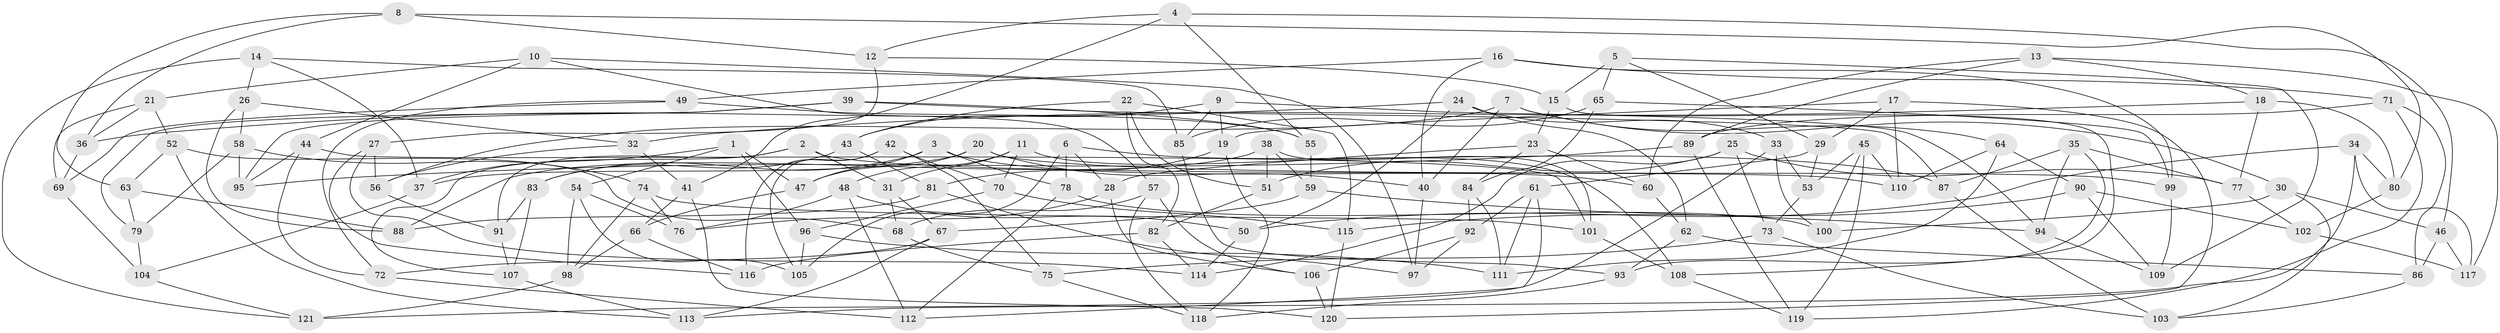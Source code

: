 // Generated by graph-tools (version 1.1) at 2025/16/03/09/25 04:16:41]
// undirected, 121 vertices, 242 edges
graph export_dot {
graph [start="1"]
  node [color=gray90,style=filled];
  1;
  2;
  3;
  4;
  5;
  6;
  7;
  8;
  9;
  10;
  11;
  12;
  13;
  14;
  15;
  16;
  17;
  18;
  19;
  20;
  21;
  22;
  23;
  24;
  25;
  26;
  27;
  28;
  29;
  30;
  31;
  32;
  33;
  34;
  35;
  36;
  37;
  38;
  39;
  40;
  41;
  42;
  43;
  44;
  45;
  46;
  47;
  48;
  49;
  50;
  51;
  52;
  53;
  54;
  55;
  56;
  57;
  58;
  59;
  60;
  61;
  62;
  63;
  64;
  65;
  66;
  67;
  68;
  69;
  70;
  71;
  72;
  73;
  74;
  75;
  76;
  77;
  78;
  79;
  80;
  81;
  82;
  83;
  84;
  85;
  86;
  87;
  88;
  89;
  90;
  91;
  92;
  93;
  94;
  95;
  96;
  97;
  98;
  99;
  100;
  101;
  102;
  103;
  104;
  105;
  106;
  107;
  108;
  109;
  110;
  111;
  112;
  113;
  114;
  115;
  116;
  117;
  118;
  119;
  120;
  121;
  1 -- 54;
  1 -- 47;
  1 -- 96;
  1 -- 37;
  2 -- 110;
  2 -- 107;
  2 -- 91;
  2 -- 31;
  3 -- 78;
  3 -- 47;
  3 -- 83;
  3 -- 60;
  4 -- 55;
  4 -- 41;
  4 -- 46;
  4 -- 12;
  5 -- 65;
  5 -- 29;
  5 -- 109;
  5 -- 15;
  6 -- 28;
  6 -- 78;
  6 -- 87;
  6 -- 105;
  7 -- 56;
  7 -- 30;
  7 -- 64;
  7 -- 40;
  8 -- 63;
  8 -- 12;
  8 -- 80;
  8 -- 36;
  9 -- 94;
  9 -- 85;
  9 -- 43;
  9 -- 19;
  10 -- 97;
  10 -- 57;
  10 -- 21;
  10 -- 44;
  11 -- 70;
  11 -- 31;
  11 -- 108;
  11 -- 48;
  12 -- 15;
  12 -- 27;
  13 -- 89;
  13 -- 117;
  13 -- 60;
  13 -- 18;
  14 -- 85;
  14 -- 121;
  14 -- 26;
  14 -- 37;
  15 -- 23;
  15 -- 108;
  16 -- 99;
  16 -- 40;
  16 -- 71;
  16 -- 49;
  17 -- 19;
  17 -- 120;
  17 -- 110;
  17 -- 29;
  18 -- 80;
  18 -- 32;
  18 -- 77;
  19 -- 118;
  19 -- 81;
  20 -- 40;
  20 -- 47;
  20 -- 37;
  20 -- 99;
  21 -- 52;
  21 -- 36;
  21 -- 69;
  22 -- 115;
  22 -- 51;
  22 -- 82;
  22 -- 43;
  23 -- 28;
  23 -- 84;
  23 -- 60;
  24 -- 36;
  24 -- 50;
  24 -- 62;
  24 -- 33;
  25 -- 51;
  25 -- 77;
  25 -- 114;
  25 -- 73;
  26 -- 32;
  26 -- 88;
  26 -- 58;
  27 -- 114;
  27 -- 116;
  27 -- 56;
  28 -- 76;
  28 -- 106;
  29 -- 53;
  29 -- 61;
  30 -- 103;
  30 -- 100;
  30 -- 46;
  31 -- 68;
  31 -- 67;
  32 -- 41;
  32 -- 56;
  33 -- 100;
  33 -- 121;
  33 -- 53;
  34 -- 113;
  34 -- 50;
  34 -- 117;
  34 -- 80;
  35 -- 93;
  35 -- 87;
  35 -- 77;
  35 -- 94;
  36 -- 69;
  37 -- 104;
  38 -- 51;
  38 -- 101;
  38 -- 88;
  38 -- 59;
  39 -- 55;
  39 -- 95;
  39 -- 87;
  39 -- 79;
  40 -- 97;
  41 -- 120;
  41 -- 66;
  42 -- 75;
  42 -- 70;
  42 -- 105;
  42 -- 116;
  43 -- 83;
  43 -- 81;
  44 -- 72;
  44 -- 101;
  44 -- 95;
  45 -- 53;
  45 -- 110;
  45 -- 119;
  45 -- 100;
  46 -- 117;
  46 -- 86;
  47 -- 66;
  48 -- 50;
  48 -- 112;
  48 -- 76;
  49 -- 55;
  49 -- 69;
  49 -- 72;
  50 -- 114;
  51 -- 82;
  52 -- 68;
  52 -- 63;
  52 -- 113;
  53 -- 73;
  54 -- 76;
  54 -- 98;
  54 -- 105;
  55 -- 59;
  56 -- 91;
  57 -- 118;
  57 -- 106;
  57 -- 68;
  58 -- 95;
  58 -- 79;
  58 -- 74;
  59 -- 94;
  59 -- 67;
  60 -- 62;
  61 -- 92;
  61 -- 111;
  61 -- 112;
  62 -- 93;
  62 -- 86;
  63 -- 88;
  63 -- 79;
  64 -- 90;
  64 -- 111;
  64 -- 110;
  65 -- 84;
  65 -- 99;
  65 -- 85;
  66 -- 98;
  66 -- 116;
  67 -- 72;
  67 -- 113;
  68 -- 75;
  69 -- 104;
  70 -- 96;
  70 -- 115;
  71 -- 86;
  71 -- 89;
  71 -- 119;
  72 -- 112;
  73 -- 75;
  73 -- 103;
  74 -- 101;
  74 -- 98;
  74 -- 76;
  75 -- 118;
  77 -- 102;
  78 -- 112;
  78 -- 100;
  79 -- 104;
  80 -- 102;
  81 -- 97;
  81 -- 88;
  82 -- 114;
  82 -- 116;
  83 -- 91;
  83 -- 107;
  84 -- 111;
  84 -- 92;
  85 -- 93;
  86 -- 103;
  87 -- 103;
  89 -- 119;
  89 -- 95;
  90 -- 115;
  90 -- 109;
  90 -- 102;
  91 -- 107;
  92 -- 97;
  92 -- 106;
  93 -- 118;
  94 -- 109;
  96 -- 105;
  96 -- 111;
  98 -- 121;
  99 -- 109;
  101 -- 108;
  102 -- 117;
  104 -- 121;
  106 -- 120;
  107 -- 113;
  108 -- 119;
  115 -- 120;
}
